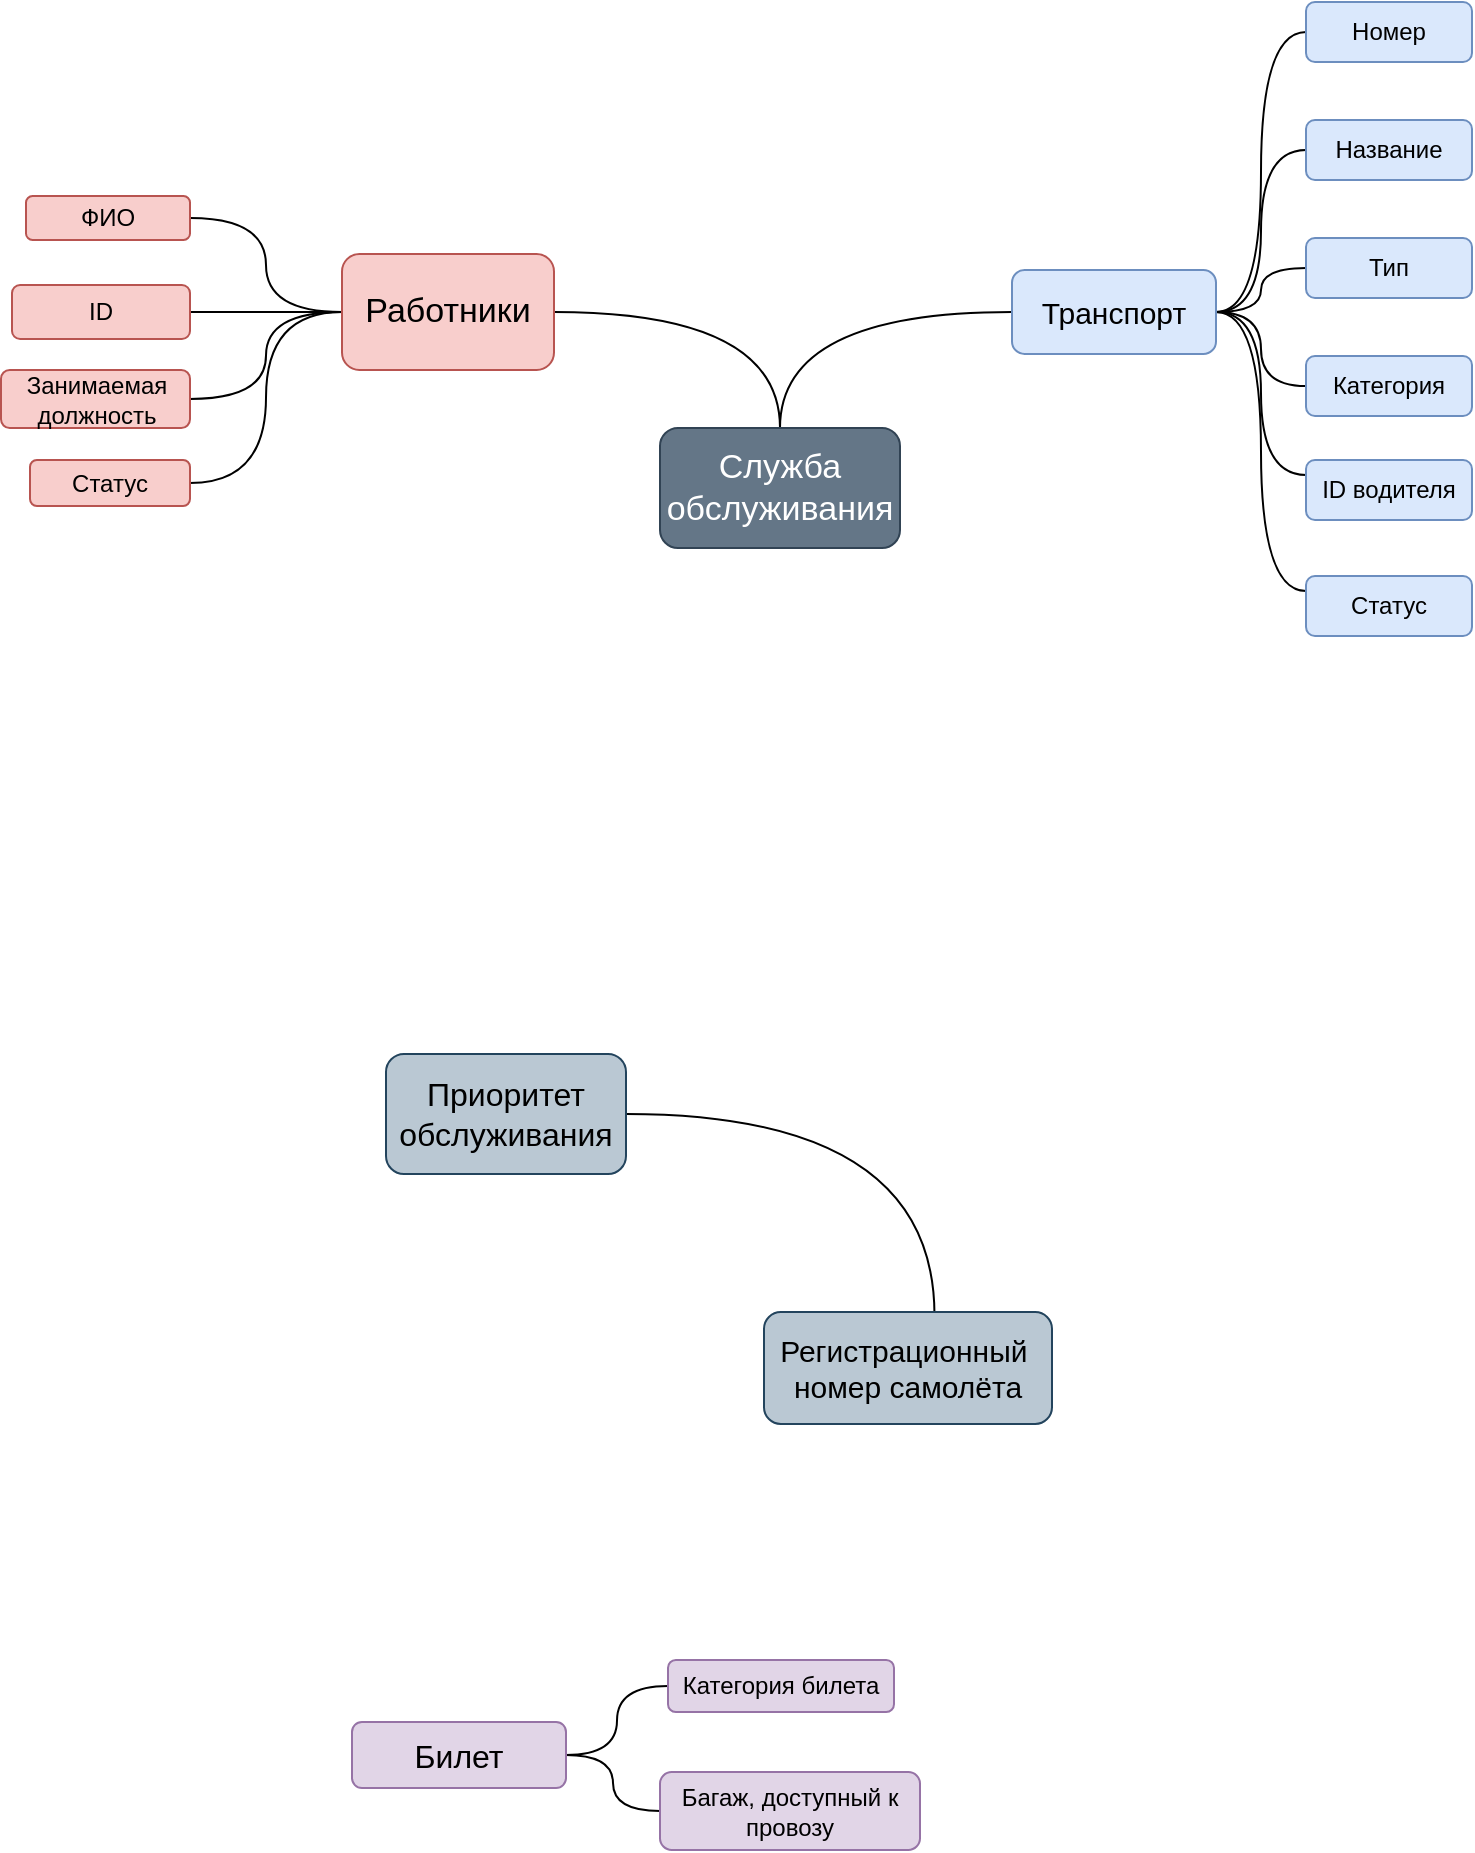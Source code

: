 <mxfile version="24.2.3" type="device">
  <diagram name="Страница — 1" id="o52r-GsarHHjOpmkALcU">
    <mxGraphModel dx="1718" dy="461" grid="0" gridSize="10" guides="1" tooltips="1" connect="1" arrows="1" fold="1" page="0" pageScale="1" pageWidth="827" pageHeight="1169" math="0" shadow="0">
      <root>
        <mxCell id="0" />
        <mxCell id="1" parent="0" />
        <mxCell id="_VOfNN6SD-RIHp-R4A_J-3" style="edgeStyle=orthogonalEdgeStyle;curved=1;rounded=0;orthogonalLoop=1;jettySize=auto;html=1;entryX=1;entryY=0.5;entryDx=0;entryDy=0;fontSize=12;strokeColor=default;startArrow=none;startFill=0;endArrow=none;endFill=0;exitX=0.5;exitY=0;exitDx=0;exitDy=0;" edge="1" parent="1" source="_VOfNN6SD-RIHp-R4A_J-1" target="_VOfNN6SD-RIHp-R4A_J-2">
          <mxGeometry relative="1" as="geometry" />
        </mxCell>
        <mxCell id="_VOfNN6SD-RIHp-R4A_J-18" style="edgeStyle=orthogonalEdgeStyle;curved=1;rounded=0;orthogonalLoop=1;jettySize=auto;html=1;entryX=0;entryY=0.5;entryDx=0;entryDy=0;strokeColor=default;align=center;verticalAlign=middle;fontFamily=Helvetica;fontSize=12;fontColor=default;labelBackgroundColor=default;startSize=8;endArrow=none;endFill=0;endSize=8;exitX=0.5;exitY=0;exitDx=0;exitDy=0;" edge="1" parent="1" source="_VOfNN6SD-RIHp-R4A_J-1" target="_VOfNN6SD-RIHp-R4A_J-13">
          <mxGeometry relative="1" as="geometry" />
        </mxCell>
        <mxCell id="_VOfNN6SD-RIHp-R4A_J-1" value="&lt;font style=&quot;font-size: 17px;&quot;&gt;Служба обслуживания&lt;/font&gt;" style="rounded=1;whiteSpace=wrap;html=1;fillColor=#647687;fontColor=#ffffff;strokeColor=#314354;" vertex="1" parent="1">
          <mxGeometry x="-632" y="643" width="120" height="60" as="geometry" />
        </mxCell>
        <mxCell id="_VOfNN6SD-RIHp-R4A_J-10" style="edgeStyle=orthogonalEdgeStyle;rounded=0;orthogonalLoop=1;jettySize=auto;html=1;fontSize=12;startSize=8;endSize=8;curved=1;endArrow=none;endFill=0;entryX=1;entryY=0.5;entryDx=0;entryDy=0;" edge="1" parent="1" source="_VOfNN6SD-RIHp-R4A_J-2" target="_VOfNN6SD-RIHp-R4A_J-5">
          <mxGeometry relative="1" as="geometry" />
        </mxCell>
        <mxCell id="_VOfNN6SD-RIHp-R4A_J-11" style="edgeStyle=orthogonalEdgeStyle;rounded=0;orthogonalLoop=1;jettySize=auto;html=1;fontSize=12;startSize=8;endSize=8;curved=1;endArrow=none;endFill=0;" edge="1" parent="1" source="_VOfNN6SD-RIHp-R4A_J-2" target="_VOfNN6SD-RIHp-R4A_J-6">
          <mxGeometry relative="1" as="geometry" />
        </mxCell>
        <mxCell id="_VOfNN6SD-RIHp-R4A_J-12" style="edgeStyle=orthogonalEdgeStyle;rounded=0;orthogonalLoop=1;jettySize=auto;html=1;entryX=1;entryY=0.5;entryDx=0;entryDy=0;fontSize=12;startSize=8;endSize=8;curved=1;endArrow=none;endFill=0;" edge="1" parent="1" source="_VOfNN6SD-RIHp-R4A_J-2" target="_VOfNN6SD-RIHp-R4A_J-7">
          <mxGeometry relative="1" as="geometry" />
        </mxCell>
        <mxCell id="_VOfNN6SD-RIHp-R4A_J-16" style="edgeStyle=orthogonalEdgeStyle;curved=1;rounded=0;orthogonalLoop=1;jettySize=auto;html=1;entryX=1;entryY=0.5;entryDx=0;entryDy=0;fontSize=12;startSize=8;endSize=8;endArrow=none;endFill=0;" edge="1" parent="1" source="_VOfNN6SD-RIHp-R4A_J-2" target="_VOfNN6SD-RIHp-R4A_J-15">
          <mxGeometry relative="1" as="geometry" />
        </mxCell>
        <mxCell id="_VOfNN6SD-RIHp-R4A_J-2" value="&lt;font style=&quot;font-size: 17px;&quot;&gt;Работники&lt;/font&gt;" style="rounded=1;whiteSpace=wrap;html=1;fillColor=#f8cecc;strokeColor=#b85450;" vertex="1" parent="1">
          <mxGeometry x="-791" y="556" width="106" height="58" as="geometry" />
        </mxCell>
        <mxCell id="_VOfNN6SD-RIHp-R4A_J-5" value="ФИО" style="rounded=1;whiteSpace=wrap;html=1;fillColor=#f8cecc;strokeColor=#b85450;" vertex="1" parent="1">
          <mxGeometry x="-949" y="527" width="82" height="22" as="geometry" />
        </mxCell>
        <mxCell id="_VOfNN6SD-RIHp-R4A_J-6" value="ID" style="rounded=1;whiteSpace=wrap;html=1;fillColor=#f8cecc;strokeColor=#b85450;" vertex="1" parent="1">
          <mxGeometry x="-956" y="571.5" width="89" height="27" as="geometry" />
        </mxCell>
        <mxCell id="_VOfNN6SD-RIHp-R4A_J-7" value="Занимаемая должность" style="rounded=1;whiteSpace=wrap;html=1;fillColor=#f8cecc;strokeColor=#b85450;" vertex="1" parent="1">
          <mxGeometry x="-961.5" y="614" width="94.5" height="29" as="geometry" />
        </mxCell>
        <mxCell id="_VOfNN6SD-RIHp-R4A_J-28" style="edgeStyle=orthogonalEdgeStyle;curved=1;rounded=0;orthogonalLoop=1;jettySize=auto;html=1;entryX=0;entryY=0.5;entryDx=0;entryDy=0;strokeColor=default;align=center;verticalAlign=middle;fontFamily=Helvetica;fontSize=12;fontColor=default;labelBackgroundColor=default;startSize=8;endArrow=none;endFill=0;endSize=8;" edge="1" parent="1" source="_VOfNN6SD-RIHp-R4A_J-13" target="_VOfNN6SD-RIHp-R4A_J-19">
          <mxGeometry relative="1" as="geometry" />
        </mxCell>
        <mxCell id="_VOfNN6SD-RIHp-R4A_J-29" style="edgeStyle=orthogonalEdgeStyle;curved=1;rounded=0;orthogonalLoop=1;jettySize=auto;html=1;entryX=0;entryY=0.5;entryDx=0;entryDy=0;strokeColor=default;align=center;verticalAlign=middle;fontFamily=Helvetica;fontSize=12;fontColor=default;labelBackgroundColor=default;startSize=8;endArrow=none;endFill=0;endSize=8;" edge="1" parent="1" source="_VOfNN6SD-RIHp-R4A_J-13" target="_VOfNN6SD-RIHp-R4A_J-20">
          <mxGeometry relative="1" as="geometry" />
        </mxCell>
        <mxCell id="_VOfNN6SD-RIHp-R4A_J-30" style="edgeStyle=orthogonalEdgeStyle;curved=1;rounded=0;orthogonalLoop=1;jettySize=auto;html=1;entryX=0;entryY=0.5;entryDx=0;entryDy=0;strokeColor=default;align=center;verticalAlign=middle;fontFamily=Helvetica;fontSize=12;fontColor=default;labelBackgroundColor=default;startSize=8;endArrow=none;endFill=0;endSize=8;" edge="1" parent="1" source="_VOfNN6SD-RIHp-R4A_J-13" target="_VOfNN6SD-RIHp-R4A_J-21">
          <mxGeometry relative="1" as="geometry" />
        </mxCell>
        <mxCell id="_VOfNN6SD-RIHp-R4A_J-31" style="edgeStyle=orthogonalEdgeStyle;curved=1;rounded=0;orthogonalLoop=1;jettySize=auto;html=1;entryX=0;entryY=0.5;entryDx=0;entryDy=0;strokeColor=default;align=center;verticalAlign=middle;fontFamily=Helvetica;fontSize=12;fontColor=default;labelBackgroundColor=default;startSize=8;endArrow=none;endFill=0;endSize=8;" edge="1" parent="1" source="_VOfNN6SD-RIHp-R4A_J-13" target="_VOfNN6SD-RIHp-R4A_J-22">
          <mxGeometry relative="1" as="geometry" />
        </mxCell>
        <mxCell id="_VOfNN6SD-RIHp-R4A_J-32" style="edgeStyle=orthogonalEdgeStyle;curved=1;rounded=0;orthogonalLoop=1;jettySize=auto;html=1;entryX=0;entryY=0.25;entryDx=0;entryDy=0;strokeColor=default;align=center;verticalAlign=middle;fontFamily=Helvetica;fontSize=12;fontColor=default;labelBackgroundColor=default;startSize=8;endArrow=none;endFill=0;endSize=8;" edge="1" parent="1" source="_VOfNN6SD-RIHp-R4A_J-13" target="_VOfNN6SD-RIHp-R4A_J-24">
          <mxGeometry relative="1" as="geometry" />
        </mxCell>
        <mxCell id="_VOfNN6SD-RIHp-R4A_J-33" style="edgeStyle=orthogonalEdgeStyle;curved=1;rounded=0;orthogonalLoop=1;jettySize=auto;html=1;entryX=0;entryY=0.25;entryDx=0;entryDy=0;strokeColor=default;align=center;verticalAlign=middle;fontFamily=Helvetica;fontSize=12;fontColor=default;labelBackgroundColor=default;startSize=8;endArrow=none;endFill=0;endSize=8;" edge="1" parent="1" source="_VOfNN6SD-RIHp-R4A_J-13" target="_VOfNN6SD-RIHp-R4A_J-26">
          <mxGeometry relative="1" as="geometry" />
        </mxCell>
        <mxCell id="_VOfNN6SD-RIHp-R4A_J-13" value="&lt;font style=&quot;font-size: 15px;&quot;&gt;Транспорт&lt;/font&gt;" style="rounded=1;whiteSpace=wrap;html=1;fillColor=#dae8fc;strokeColor=#6c8ebf;" vertex="1" parent="1">
          <mxGeometry x="-456" y="564" width="102" height="42" as="geometry" />
        </mxCell>
        <mxCell id="_VOfNN6SD-RIHp-R4A_J-15" value="Статус" style="rounded=1;whiteSpace=wrap;html=1;fillColor=#f8cecc;strokeColor=#b85450;" vertex="1" parent="1">
          <mxGeometry x="-947" y="659" width="80" height="23" as="geometry" />
        </mxCell>
        <mxCell id="_VOfNN6SD-RIHp-R4A_J-19" value="Номер" style="rounded=1;whiteSpace=wrap;html=1;fontFamily=Helvetica;fontSize=12;labelBackgroundColor=none;fillColor=#dae8fc;strokeColor=#6c8ebf;" vertex="1" parent="1">
          <mxGeometry x="-309" y="430" width="83" height="30" as="geometry" />
        </mxCell>
        <mxCell id="_VOfNN6SD-RIHp-R4A_J-20" value="Название" style="rounded=1;whiteSpace=wrap;html=1;fontFamily=Helvetica;fontSize=12;labelBackgroundColor=none;fillColor=#dae8fc;strokeColor=#6c8ebf;" vertex="1" parent="1">
          <mxGeometry x="-309" y="489" width="83" height="30" as="geometry" />
        </mxCell>
        <mxCell id="_VOfNN6SD-RIHp-R4A_J-21" value="Тип" style="rounded=1;whiteSpace=wrap;html=1;fontFamily=Helvetica;fontSize=12;labelBackgroundColor=none;fillColor=#dae8fc;strokeColor=#6c8ebf;" vertex="1" parent="1">
          <mxGeometry x="-309" y="548" width="83" height="30" as="geometry" />
        </mxCell>
        <mxCell id="_VOfNN6SD-RIHp-R4A_J-22" value="Категория" style="rounded=1;whiteSpace=wrap;html=1;fontFamily=Helvetica;fontSize=12;labelBackgroundColor=none;fillColor=#dae8fc;strokeColor=#6c8ebf;" vertex="1" parent="1">
          <mxGeometry x="-309" y="607" width="83" height="30" as="geometry" />
        </mxCell>
        <mxCell id="_VOfNN6SD-RIHp-R4A_J-24" value="ID водителя" style="rounded=1;whiteSpace=wrap;html=1;fontFamily=Helvetica;fontSize=12;labelBackgroundColor=none;fillColor=#dae8fc;strokeColor=#6c8ebf;" vertex="1" parent="1">
          <mxGeometry x="-309" y="659" width="83" height="30" as="geometry" />
        </mxCell>
        <mxCell id="_VOfNN6SD-RIHp-R4A_J-26" value="Статус" style="rounded=1;whiteSpace=wrap;html=1;fontFamily=Helvetica;fontSize=12;labelBackgroundColor=none;fillColor=#dae8fc;strokeColor=#6c8ebf;" vertex="1" parent="1">
          <mxGeometry x="-309" y="717" width="83" height="30" as="geometry" />
        </mxCell>
        <mxCell id="_VOfNN6SD-RIHp-R4A_J-35" style="edgeStyle=orthogonalEdgeStyle;curved=1;rounded=0;orthogonalLoop=1;jettySize=auto;html=1;strokeColor=default;align=center;verticalAlign=middle;fontFamily=Helvetica;fontSize=12;fontColor=default;labelBackgroundColor=default;startSize=8;endArrow=none;endFill=0;endSize=8;entryX=0.592;entryY=0.03;entryDx=0;entryDy=0;entryPerimeter=0;" edge="1" parent="1" source="_VOfNN6SD-RIHp-R4A_J-34" target="_VOfNN6SD-RIHp-R4A_J-36">
          <mxGeometry relative="1" as="geometry">
            <mxPoint x="-462" y="1077.2" as="targetPoint" />
          </mxGeometry>
        </mxCell>
        <mxCell id="_VOfNN6SD-RIHp-R4A_J-34" value="&lt;font style=&quot;font-size: 16px;&quot;&gt;Приоритет обслуживания&lt;/font&gt;" style="rounded=1;whiteSpace=wrap;html=1;fontFamily=Helvetica;fontSize=12;labelBackgroundColor=none;fillColor=#bac8d3;strokeColor=#23445d;" vertex="1" parent="1">
          <mxGeometry x="-769" y="956" width="120" height="60" as="geometry" />
        </mxCell>
        <mxCell id="_VOfNN6SD-RIHp-R4A_J-36" value="&lt;font style=&quot;font-size: 15px;&quot;&gt;Регистрационный&amp;nbsp;&lt;/font&gt;&lt;div style=&quot;font-size: 15px;&quot;&gt;&lt;font style=&quot;font-size: 15px;&quot;&gt;номер самолёта&lt;/font&gt;&lt;/div&gt;" style="rounded=1;whiteSpace=wrap;html=1;fontFamily=Helvetica;fontSize=12;labelBackgroundColor=none;fillColor=#bac8d3;strokeColor=#23445d;" vertex="1" parent="1">
          <mxGeometry x="-580" y="1085" width="144" height="56" as="geometry" />
        </mxCell>
        <mxCell id="_VOfNN6SD-RIHp-R4A_J-41" style="edgeStyle=orthogonalEdgeStyle;curved=1;rounded=0;orthogonalLoop=1;jettySize=auto;html=1;entryX=0;entryY=0.5;entryDx=0;entryDy=0;strokeColor=default;align=center;verticalAlign=middle;fontFamily=Helvetica;fontSize=12;fontColor=default;labelBackgroundColor=default;startSize=8;endArrow=none;endFill=0;endSize=8;" edge="1" parent="1" source="_VOfNN6SD-RIHp-R4A_J-38" target="_VOfNN6SD-RIHp-R4A_J-39">
          <mxGeometry relative="1" as="geometry" />
        </mxCell>
        <mxCell id="_VOfNN6SD-RIHp-R4A_J-42" style="edgeStyle=orthogonalEdgeStyle;curved=1;rounded=0;orthogonalLoop=1;jettySize=auto;html=1;entryX=0;entryY=0.5;entryDx=0;entryDy=0;strokeColor=default;align=center;verticalAlign=middle;fontFamily=Helvetica;fontSize=12;fontColor=default;labelBackgroundColor=default;startSize=8;endArrow=none;endFill=0;endSize=8;" edge="1" parent="1" source="_VOfNN6SD-RIHp-R4A_J-38" target="_VOfNN6SD-RIHp-R4A_J-40">
          <mxGeometry relative="1" as="geometry" />
        </mxCell>
        <mxCell id="_VOfNN6SD-RIHp-R4A_J-38" value="&lt;font style=&quot;font-size: 16px;&quot;&gt;Билет&lt;/font&gt;" style="rounded=1;whiteSpace=wrap;html=1;fontFamily=Helvetica;fontSize=12;labelBackgroundColor=none;fillColor=#e1d5e7;strokeColor=#9673a6;" vertex="1" parent="1">
          <mxGeometry x="-786" y="1290" width="107" height="33" as="geometry" />
        </mxCell>
        <mxCell id="_VOfNN6SD-RIHp-R4A_J-39" value="Категория билета" style="rounded=1;whiteSpace=wrap;html=1;fontFamily=Helvetica;fontSize=12;labelBackgroundColor=none;fillColor=#e1d5e7;strokeColor=#9673a6;" vertex="1" parent="1">
          <mxGeometry x="-628" y="1259" width="113" height="26" as="geometry" />
        </mxCell>
        <mxCell id="_VOfNN6SD-RIHp-R4A_J-40" value="Багаж, доступный к провозу" style="rounded=1;whiteSpace=wrap;html=1;fontFamily=Helvetica;fontSize=12;labelBackgroundColor=none;fillColor=#e1d5e7;strokeColor=#9673a6;" vertex="1" parent="1">
          <mxGeometry x="-632" y="1315" width="130" height="39" as="geometry" />
        </mxCell>
      </root>
    </mxGraphModel>
  </diagram>
</mxfile>

